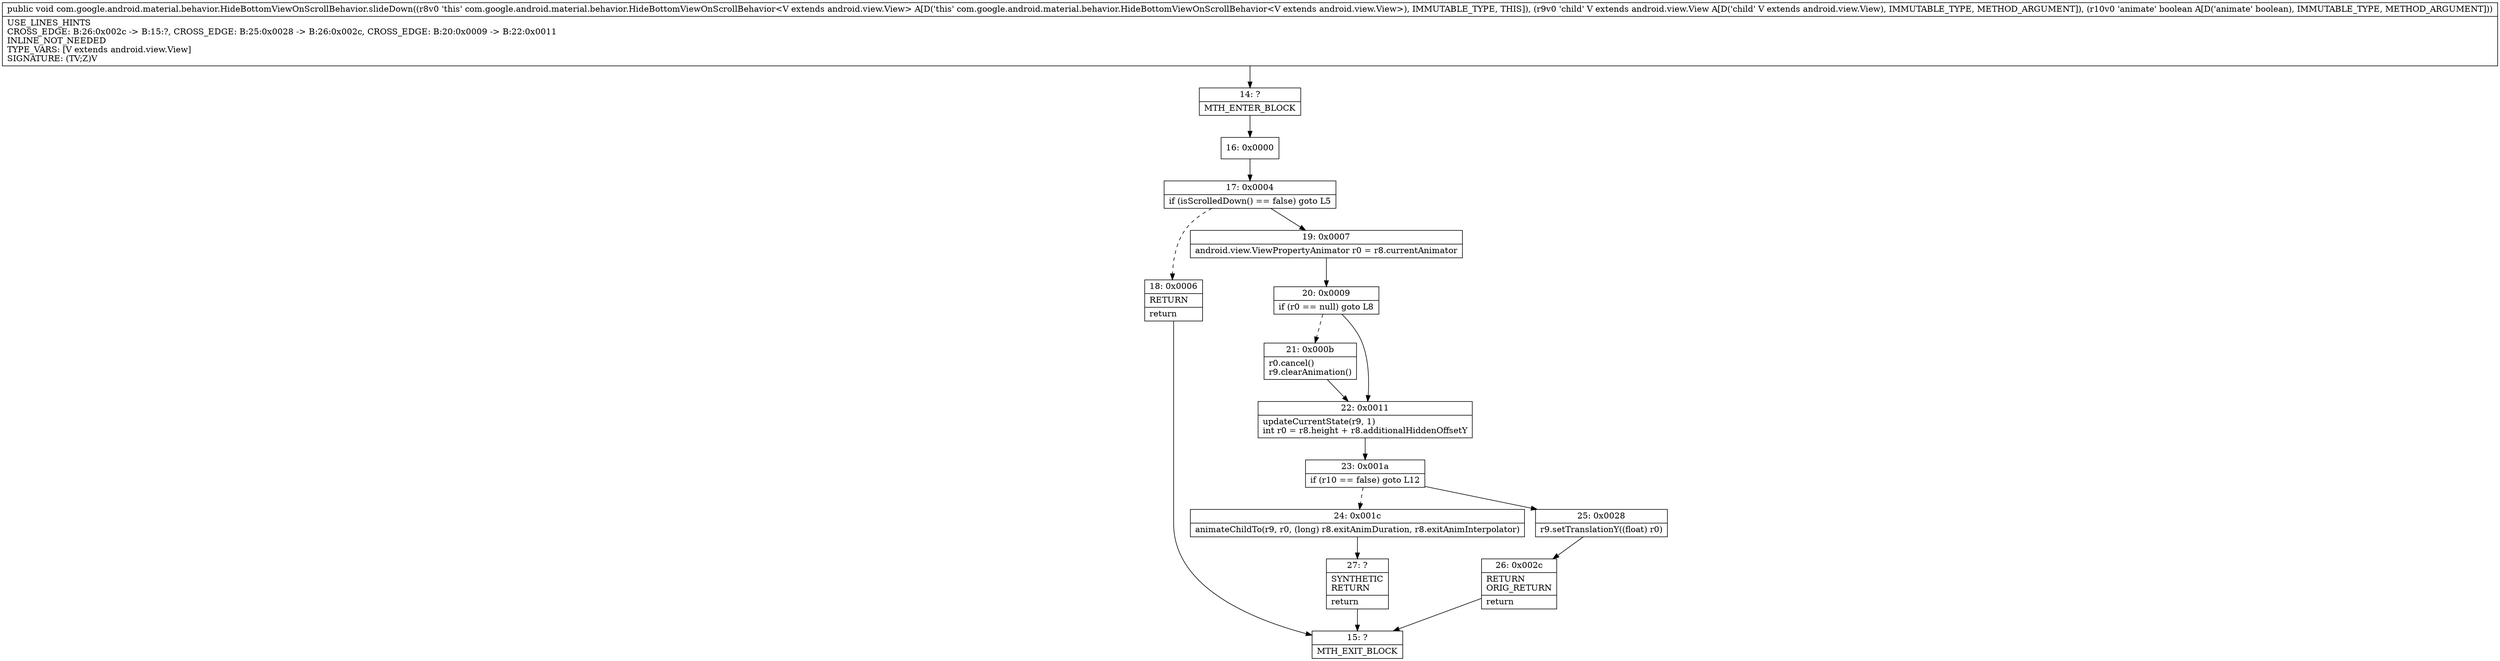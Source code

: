 digraph "CFG forcom.google.android.material.behavior.HideBottomViewOnScrollBehavior.slideDown(Landroid\/view\/View;Z)V" {
Node_14 [shape=record,label="{14\:\ ?|MTH_ENTER_BLOCK\l}"];
Node_16 [shape=record,label="{16\:\ 0x0000}"];
Node_17 [shape=record,label="{17\:\ 0x0004|if (isScrolledDown() == false) goto L5\l}"];
Node_18 [shape=record,label="{18\:\ 0x0006|RETURN\l|return\l}"];
Node_15 [shape=record,label="{15\:\ ?|MTH_EXIT_BLOCK\l}"];
Node_19 [shape=record,label="{19\:\ 0x0007|android.view.ViewPropertyAnimator r0 = r8.currentAnimator\l}"];
Node_20 [shape=record,label="{20\:\ 0x0009|if (r0 == null) goto L8\l}"];
Node_21 [shape=record,label="{21\:\ 0x000b|r0.cancel()\lr9.clearAnimation()\l}"];
Node_22 [shape=record,label="{22\:\ 0x0011|updateCurrentState(r9, 1)\lint r0 = r8.height + r8.additionalHiddenOffsetY\l}"];
Node_23 [shape=record,label="{23\:\ 0x001a|if (r10 == false) goto L12\l}"];
Node_24 [shape=record,label="{24\:\ 0x001c|animateChildTo(r9, r0, (long) r8.exitAnimDuration, r8.exitAnimInterpolator)\l}"];
Node_27 [shape=record,label="{27\:\ ?|SYNTHETIC\lRETURN\l|return\l}"];
Node_25 [shape=record,label="{25\:\ 0x0028|r9.setTranslationY((float) r0)\l}"];
Node_26 [shape=record,label="{26\:\ 0x002c|RETURN\lORIG_RETURN\l|return\l}"];
MethodNode[shape=record,label="{public void com.google.android.material.behavior.HideBottomViewOnScrollBehavior.slideDown((r8v0 'this' com.google.android.material.behavior.HideBottomViewOnScrollBehavior\<V extends android.view.View\> A[D('this' com.google.android.material.behavior.HideBottomViewOnScrollBehavior\<V extends android.view.View\>), IMMUTABLE_TYPE, THIS]), (r9v0 'child' V extends android.view.View A[D('child' V extends android.view.View), IMMUTABLE_TYPE, METHOD_ARGUMENT]), (r10v0 'animate' boolean A[D('animate' boolean), IMMUTABLE_TYPE, METHOD_ARGUMENT]))  | USE_LINES_HINTS\lCROSS_EDGE: B:26:0x002c \-\> B:15:?, CROSS_EDGE: B:25:0x0028 \-\> B:26:0x002c, CROSS_EDGE: B:20:0x0009 \-\> B:22:0x0011\lINLINE_NOT_NEEDED\lTYPE_VARS: [V extends android.view.View]\lSIGNATURE: (TV;Z)V\l}"];
MethodNode -> Node_14;Node_14 -> Node_16;
Node_16 -> Node_17;
Node_17 -> Node_18[style=dashed];
Node_17 -> Node_19;
Node_18 -> Node_15;
Node_19 -> Node_20;
Node_20 -> Node_21[style=dashed];
Node_20 -> Node_22;
Node_21 -> Node_22;
Node_22 -> Node_23;
Node_23 -> Node_24[style=dashed];
Node_23 -> Node_25;
Node_24 -> Node_27;
Node_27 -> Node_15;
Node_25 -> Node_26;
Node_26 -> Node_15;
}

